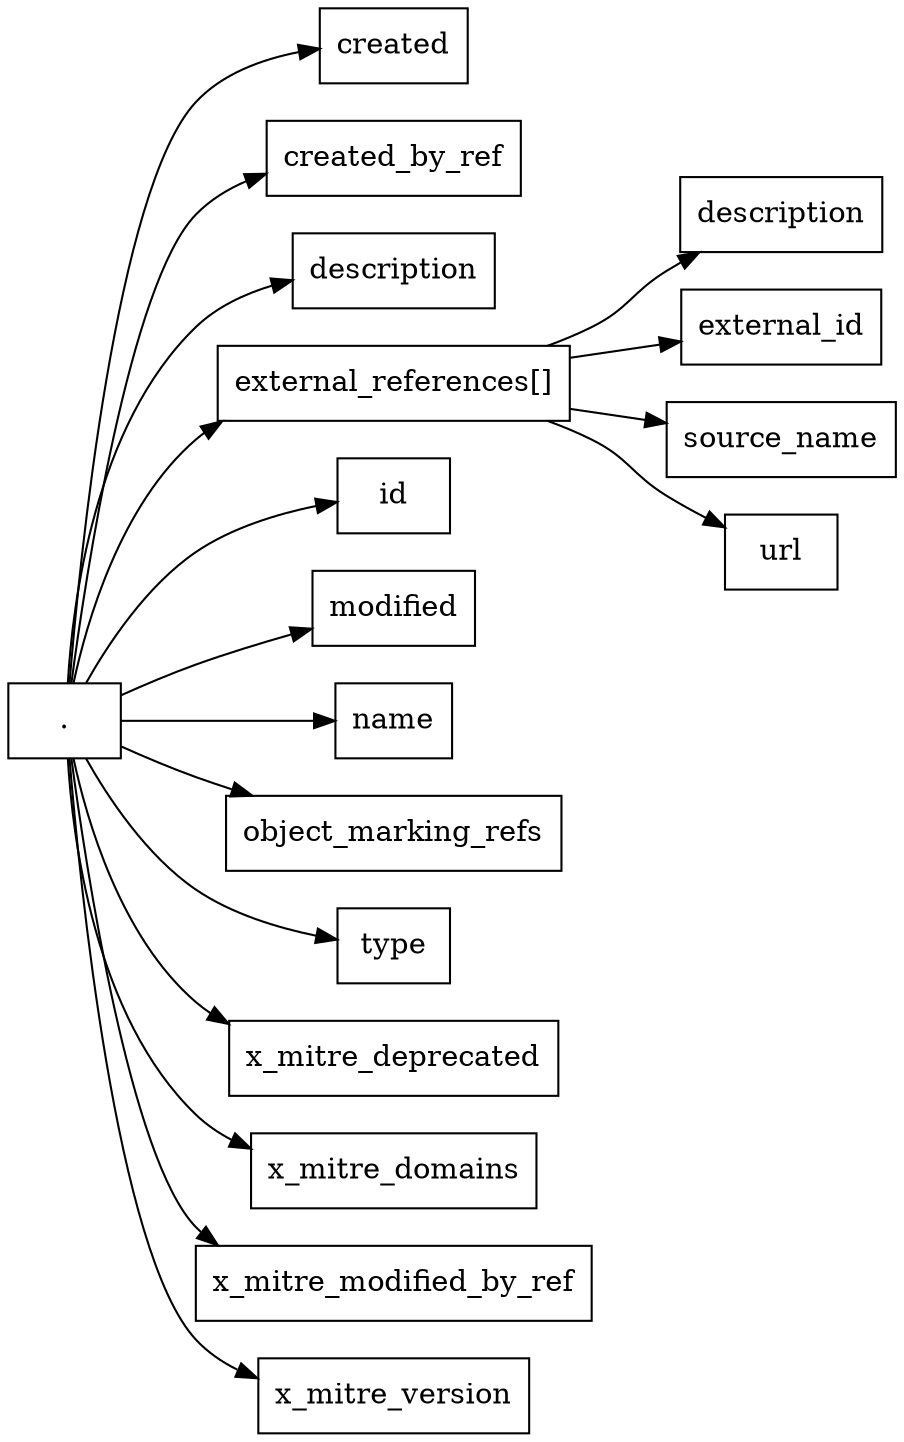 digraph G {
    node [shape=box];
    edge [dir=forward];
    rankdir=LR;

    "565cb00d-c100-485f-8dc6-4a77b41d42c7" [label="."];
    "created" [label="created"];
    "created_by_ref" [label="created_by_ref"];
    "description" [label="description"];
    "external_references[]" [label="external_references[]"];
    "external_references[].description" [label="description"];
    "external_references[].external_id" [label="external_id"];
    "external_references[].source_name" [label="source_name"];
    "external_references[].url" [label="url"];
    "id" [label="id"];
    "modified" [label="modified"];
    "name" [label="name"];
    "object_marking_refs" [label="object_marking_refs"];
    "type" [label="type"];
    "x_mitre_deprecated" [label="x_mitre_deprecated"];
    "x_mitre_domains" [label="x_mitre_domains"];
    "x_mitre_modified_by_ref" [label="x_mitre_modified_by_ref"];
    "x_mitre_version" [label="x_mitre_version"];

    "565cb00d-c100-485f-8dc6-4a77b41d42c7" -> "created";
    "565cb00d-c100-485f-8dc6-4a77b41d42c7" -> "created_by_ref";
    "565cb00d-c100-485f-8dc6-4a77b41d42c7" -> "description";
    "565cb00d-c100-485f-8dc6-4a77b41d42c7" -> "external_references[]";
    "565cb00d-c100-485f-8dc6-4a77b41d42c7" -> "id";
    "565cb00d-c100-485f-8dc6-4a77b41d42c7" -> "modified";
    "565cb00d-c100-485f-8dc6-4a77b41d42c7" -> "name";
    "565cb00d-c100-485f-8dc6-4a77b41d42c7" -> "object_marking_refs";
    "565cb00d-c100-485f-8dc6-4a77b41d42c7" -> "type";
    "565cb00d-c100-485f-8dc6-4a77b41d42c7" -> "x_mitre_deprecated";
    "565cb00d-c100-485f-8dc6-4a77b41d42c7" -> "x_mitre_domains";
    "565cb00d-c100-485f-8dc6-4a77b41d42c7" -> "x_mitre_modified_by_ref";
    "565cb00d-c100-485f-8dc6-4a77b41d42c7" -> "x_mitre_version";

    "external_references[]" -> "external_references[].description";
    "external_references[]" -> "external_references[].external_id";
    "external_references[]" -> "external_references[].source_name";
    "external_references[]" -> "external_references[].url";
}